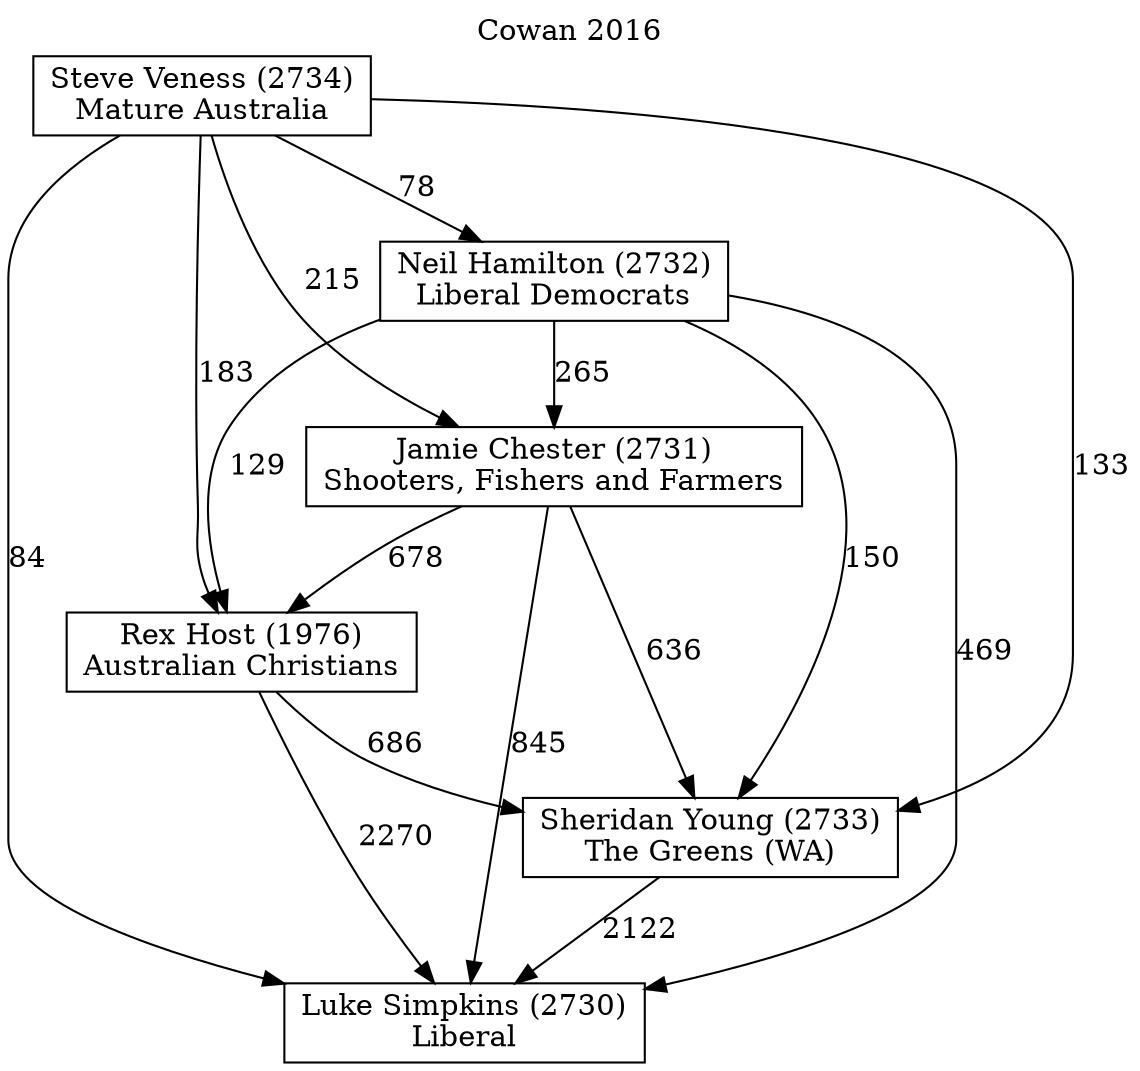 // House preference flow
digraph "Luke Simpkins (2730)_Cowan_2016" {
	graph [label="Cowan 2016" labelloc=t mclimit=10]
	node [shape=box]
	"Luke Simpkins (2730)" [label="Luke Simpkins (2730)
Liberal"]
	"Sheridan Young (2733)" [label="Sheridan Young (2733)
The Greens (WA)"]
	"Rex Host (1976)" [label="Rex Host (1976)
Australian Christians"]
	"Jamie Chester (2731)" [label="Jamie Chester (2731)
Shooters, Fishers and Farmers"]
	"Neil Hamilton (2732)" [label="Neil Hamilton (2732)
Liberal Democrats"]
	"Steve Veness (2734)" [label="Steve Veness (2734)
Mature Australia"]
	"Sheridan Young (2733)" -> "Luke Simpkins (2730)" [label=2122]
	"Rex Host (1976)" -> "Sheridan Young (2733)" [label=686]
	"Jamie Chester (2731)" -> "Rex Host (1976)" [label=678]
	"Neil Hamilton (2732)" -> "Jamie Chester (2731)" [label=265]
	"Steve Veness (2734)" -> "Neil Hamilton (2732)" [label=78]
	"Rex Host (1976)" -> "Luke Simpkins (2730)" [label=2270]
	"Jamie Chester (2731)" -> "Luke Simpkins (2730)" [label=845]
	"Neil Hamilton (2732)" -> "Luke Simpkins (2730)" [label=469]
	"Steve Veness (2734)" -> "Luke Simpkins (2730)" [label=84]
	"Steve Veness (2734)" -> "Jamie Chester (2731)" [label=215]
	"Neil Hamilton (2732)" -> "Rex Host (1976)" [label=129]
	"Steve Veness (2734)" -> "Rex Host (1976)" [label=183]
	"Jamie Chester (2731)" -> "Sheridan Young (2733)" [label=636]
	"Neil Hamilton (2732)" -> "Sheridan Young (2733)" [label=150]
	"Steve Veness (2734)" -> "Sheridan Young (2733)" [label=133]
}
